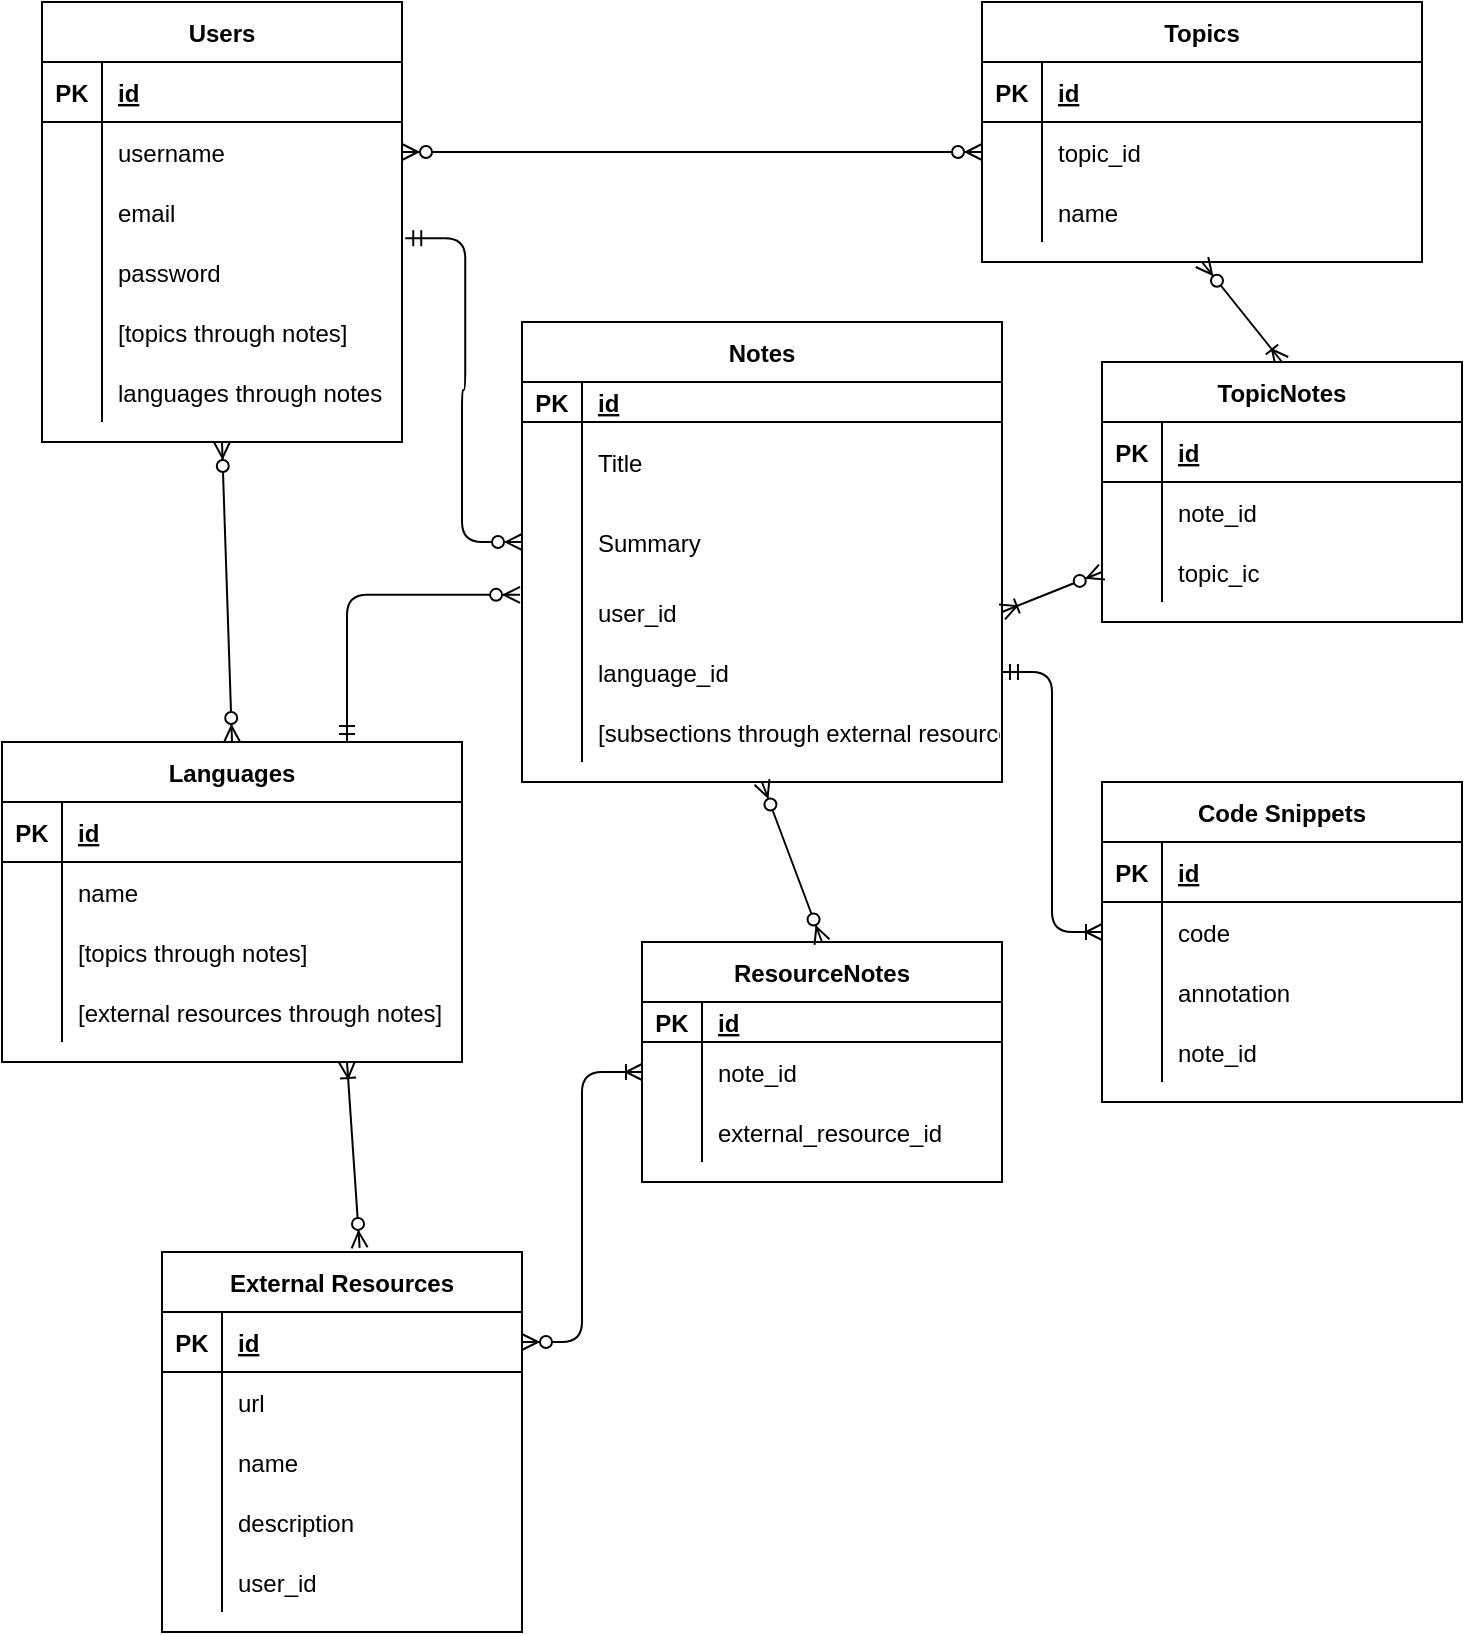 <mxfile version="13.6.2" type="github">
  <diagram id="3IAwDomSX4GTOxIave0a" name="Page-1">
    <mxGraphModel dx="982" dy="504" grid="1" gridSize="10" guides="1" tooltips="1" connect="1" arrows="1" fold="1" page="1" pageScale="1" pageWidth="850" pageHeight="1100" math="0" shadow="0">
      <root>
        <mxCell id="0" />
        <mxCell id="1" parent="0" />
        <mxCell id="mdlQwKb84h5tCR9vQMFx-60" value="" style="edgeStyle=entityRelationEdgeStyle;fontSize=12;html=1;endArrow=ERzeroToMany;startArrow=ERmandOne;entryX=0;entryY=0.5;entryDx=0;entryDy=0;exitX=1.009;exitY=-0.061;exitDx=0;exitDy=0;exitPerimeter=0;" parent="1" source="bAAhYgV04LeSds4EKRLH-11" edge="1" target="mdlQwKb84h5tCR9vQMFx-166">
          <mxGeometry width="100" height="100" relative="1" as="geometry">
            <mxPoint x="270" y="130" as="sourcePoint" />
            <mxPoint x="361.32" y="326.7" as="targetPoint" />
          </mxGeometry>
        </mxCell>
        <mxCell id="mdlQwKb84h5tCR9vQMFx-61" value="" style="edgeStyle=entityRelationEdgeStyle;fontSize=12;html=1;endArrow=ERzeroToMany;endFill=1;startArrow=ERzeroToMany;entryX=0;entryY=0.5;entryDx=0;entryDy=0;exitX=1;exitY=0.5;exitDx=0;exitDy=0;" parent="1" source="bAAhYgV04LeSds4EKRLH-5" target="mdlQwKb84h5tCR9vQMFx-8" edge="1">
          <mxGeometry width="100" height="100" relative="1" as="geometry">
            <mxPoint x="260" y="120" as="sourcePoint" />
            <mxPoint x="590" y="95" as="targetPoint" />
          </mxGeometry>
        </mxCell>
        <mxCell id="mdlQwKb84h5tCR9vQMFx-73" value="" style="fontSize=12;html=1;endArrow=ERzeroToMany;endFill=1;startArrow=ERzeroToMany;entryX=0.5;entryY=1;entryDx=0;entryDy=0;exitX=0.5;exitY=0;exitDx=0;exitDy=0;" parent="1" source="mdlQwKb84h5tCR9vQMFx-40" target="bAAhYgV04LeSds4EKRLH-1" edge="1">
          <mxGeometry width="100" height="100" relative="1" as="geometry">
            <mxPoint x="190" y="391" as="sourcePoint" />
            <mxPoint x="220" y="240" as="targetPoint" />
          </mxGeometry>
        </mxCell>
        <mxCell id="mdlQwKb84h5tCR9vQMFx-74" value="" style="fontSize=12;html=1;endArrow=ERzeroToMany;endFill=1;startArrow=ERoneToMany;exitX=1;exitY=0.5;exitDx=0;exitDy=0;entryX=0;entryY=0.5;entryDx=0;entryDy=0;startFill=0;" parent="1" source="mdlQwKb84h5tCR9vQMFx-24" target="mdlQwKb84h5tCR9vQMFx-131" edge="1">
          <mxGeometry width="100" height="100" relative="1" as="geometry">
            <mxPoint x="580.66" y="327.6" as="sourcePoint" />
            <mxPoint x="660" y="200" as="targetPoint" />
          </mxGeometry>
        </mxCell>
        <mxCell id="mdlQwKb84h5tCR9vQMFx-93" value="" style="edgeStyle=orthogonalEdgeStyle;fontSize=12;html=1;endArrow=ERoneToMany;startArrow=ERzeroToMany;exitX=1;exitY=0.5;exitDx=0;exitDy=0;" parent="1" source="mdlQwKb84h5tCR9vQMFx-28" target="mdlQwKb84h5tCR9vQMFx-142" edge="1">
          <mxGeometry width="100" height="100" relative="1" as="geometry">
            <mxPoint x="330" y="490" as="sourcePoint" />
            <mxPoint x="430" y="400" as="targetPoint" />
          </mxGeometry>
        </mxCell>
        <mxCell id="mdlQwKb84h5tCR9vQMFx-94" value="" style="fontSize=12;html=1;endArrow=ERoneToMany;startArrow=ERzeroToMany;exitX=0.549;exitY=-0.011;exitDx=0;exitDy=0;entryX=0.75;entryY=1;entryDx=0;entryDy=0;exitPerimeter=0;" parent="1" source="mdlQwKb84h5tCR9vQMFx-27" target="mdlQwKb84h5tCR9vQMFx-40" edge="1">
          <mxGeometry width="100" height="100" relative="1" as="geometry">
            <mxPoint x="520" y="515" as="sourcePoint" />
            <mxPoint x="370" y="440" as="targetPoint" />
          </mxGeometry>
        </mxCell>
        <mxCell id="mdlQwKb84h5tCR9vQMFx-96" value="" style="edgeStyle=orthogonalEdgeStyle;fontSize=12;html=1;endArrow=ERmandOne;startArrow=ERzeroToMany;entryX=0.75;entryY=0;entryDx=0;entryDy=0;exitX=-0.004;exitY=0.214;exitDx=0;exitDy=0;exitPerimeter=0;endFill=0;" parent="1" source="mdlQwKb84h5tCR9vQMFx-24" target="mdlQwKb84h5tCR9vQMFx-40" edge="1">
          <mxGeometry width="100" height="100" relative="1" as="geometry">
            <mxPoint x="270" y="290" as="sourcePoint" />
            <mxPoint x="310" y="290" as="targetPoint" />
          </mxGeometry>
        </mxCell>
        <mxCell id="mdlQwKb84h5tCR9vQMFx-137" value="" style="fontSize=12;html=1;endArrow=ERoneToMany;endFill=0;startArrow=ERzeroToMany;exitX=0.5;exitY=1;exitDx=0;exitDy=0;entryX=0.5;entryY=0;entryDx=0;entryDy=0;" parent="1" source="mdlQwKb84h5tCR9vQMFx-1" target="mdlQwKb84h5tCR9vQMFx-124" edge="1">
          <mxGeometry width="100" height="100" relative="1" as="geometry">
            <mxPoint x="680.54" y="192.6" as="sourcePoint" />
            <mxPoint x="770" y="210" as="targetPoint" />
          </mxGeometry>
        </mxCell>
        <mxCell id="bAAhYgV04LeSds4EKRLH-1" value="Users" style="shape=table;startSize=30;container=1;collapsible=1;childLayout=tableLayout;fixedRows=1;rowLines=0;fontStyle=1;align=center;resizeLast=1;" parent="1" vertex="1">
          <mxGeometry x="90" y="40" width="180" height="220" as="geometry" />
        </mxCell>
        <mxCell id="bAAhYgV04LeSds4EKRLH-2" value="" style="shape=partialRectangle;collapsible=0;dropTarget=0;pointerEvents=0;fillColor=none;top=0;left=0;bottom=1;right=0;points=[[0,0.5],[1,0.5]];portConstraint=eastwest;" parent="bAAhYgV04LeSds4EKRLH-1" vertex="1">
          <mxGeometry y="30" width="180" height="30" as="geometry" />
        </mxCell>
        <mxCell id="bAAhYgV04LeSds4EKRLH-3" value="PK" style="shape=partialRectangle;connectable=0;fillColor=none;top=0;left=0;bottom=0;right=0;fontStyle=1;overflow=hidden;" parent="bAAhYgV04LeSds4EKRLH-2" vertex="1">
          <mxGeometry width="30" height="30" as="geometry" />
        </mxCell>
        <mxCell id="bAAhYgV04LeSds4EKRLH-4" value="id" style="shape=partialRectangle;connectable=0;fillColor=none;top=0;left=0;bottom=0;right=0;align=left;spacingLeft=6;fontStyle=5;overflow=hidden;" parent="bAAhYgV04LeSds4EKRLH-2" vertex="1">
          <mxGeometry x="30" width="150" height="30" as="geometry" />
        </mxCell>
        <mxCell id="bAAhYgV04LeSds4EKRLH-5" value="" style="shape=partialRectangle;collapsible=0;dropTarget=0;pointerEvents=0;fillColor=none;top=0;left=0;bottom=0;right=0;points=[[0,0.5],[1,0.5]];portConstraint=eastwest;" parent="bAAhYgV04LeSds4EKRLH-1" vertex="1">
          <mxGeometry y="60" width="180" height="30" as="geometry" />
        </mxCell>
        <mxCell id="bAAhYgV04LeSds4EKRLH-6" value="" style="shape=partialRectangle;connectable=0;fillColor=none;top=0;left=0;bottom=0;right=0;editable=1;overflow=hidden;" parent="bAAhYgV04LeSds4EKRLH-5" vertex="1">
          <mxGeometry width="30" height="30" as="geometry" />
        </mxCell>
        <mxCell id="bAAhYgV04LeSds4EKRLH-7" value="username" style="shape=partialRectangle;connectable=0;fillColor=none;top=0;left=0;bottom=0;right=0;align=left;spacingLeft=6;overflow=hidden;" parent="bAAhYgV04LeSds4EKRLH-5" vertex="1">
          <mxGeometry x="30" width="150" height="30" as="geometry" />
        </mxCell>
        <mxCell id="bAAhYgV04LeSds4EKRLH-8" value="" style="shape=partialRectangle;collapsible=0;dropTarget=0;pointerEvents=0;fillColor=none;top=0;left=0;bottom=0;right=0;points=[[0,0.5],[1,0.5]];portConstraint=eastwest;" parent="bAAhYgV04LeSds4EKRLH-1" vertex="1">
          <mxGeometry y="90" width="180" height="30" as="geometry" />
        </mxCell>
        <mxCell id="bAAhYgV04LeSds4EKRLH-9" value="" style="shape=partialRectangle;connectable=0;fillColor=none;top=0;left=0;bottom=0;right=0;editable=1;overflow=hidden;" parent="bAAhYgV04LeSds4EKRLH-8" vertex="1">
          <mxGeometry width="30" height="30" as="geometry" />
        </mxCell>
        <mxCell id="bAAhYgV04LeSds4EKRLH-10" value="email" style="shape=partialRectangle;connectable=0;fillColor=none;top=0;left=0;bottom=0;right=0;align=left;spacingLeft=6;overflow=hidden;" parent="bAAhYgV04LeSds4EKRLH-8" vertex="1">
          <mxGeometry x="30" width="150" height="30" as="geometry" />
        </mxCell>
        <mxCell id="bAAhYgV04LeSds4EKRLH-11" value="" style="shape=partialRectangle;collapsible=0;dropTarget=0;pointerEvents=0;fillColor=none;top=0;left=0;bottom=0;right=0;points=[[0,0.5],[1,0.5]];portConstraint=eastwest;" parent="bAAhYgV04LeSds4EKRLH-1" vertex="1">
          <mxGeometry y="120" width="180" height="30" as="geometry" />
        </mxCell>
        <mxCell id="bAAhYgV04LeSds4EKRLH-12" value="" style="shape=partialRectangle;connectable=0;fillColor=none;top=0;left=0;bottom=0;right=0;editable=1;overflow=hidden;" parent="bAAhYgV04LeSds4EKRLH-11" vertex="1">
          <mxGeometry width="30" height="30" as="geometry" />
        </mxCell>
        <mxCell id="bAAhYgV04LeSds4EKRLH-13" value="password" style="shape=partialRectangle;connectable=0;fillColor=none;top=0;left=0;bottom=0;right=0;align=left;spacingLeft=6;overflow=hidden;" parent="bAAhYgV04LeSds4EKRLH-11" vertex="1">
          <mxGeometry x="30" width="150" height="30" as="geometry" />
        </mxCell>
        <mxCell id="mdlQwKb84h5tCR9vQMFx-163" value="" style="shape=partialRectangle;collapsible=0;dropTarget=0;pointerEvents=0;fillColor=none;top=0;left=0;bottom=0;right=0;points=[[0,0.5],[1,0.5]];portConstraint=eastwest;" parent="bAAhYgV04LeSds4EKRLH-1" vertex="1">
          <mxGeometry y="150" width="180" height="30" as="geometry" />
        </mxCell>
        <mxCell id="mdlQwKb84h5tCR9vQMFx-164" value="" style="shape=partialRectangle;connectable=0;fillColor=none;top=0;left=0;bottom=0;right=0;editable=1;overflow=hidden;" parent="mdlQwKb84h5tCR9vQMFx-163" vertex="1">
          <mxGeometry width="30" height="30" as="geometry" />
        </mxCell>
        <mxCell id="mdlQwKb84h5tCR9vQMFx-165" value="[topics through notes]" style="shape=partialRectangle;connectable=0;fillColor=none;top=0;left=0;bottom=0;right=0;align=left;spacingLeft=6;overflow=hidden;" parent="mdlQwKb84h5tCR9vQMFx-163" vertex="1">
          <mxGeometry x="30" width="150" height="30" as="geometry" />
        </mxCell>
        <mxCell id="mdlQwKb84h5tCR9vQMFx-192" value="" style="shape=partialRectangle;collapsible=0;dropTarget=0;pointerEvents=0;fillColor=none;top=0;left=0;bottom=0;right=0;points=[[0,0.5],[1,0.5]];portConstraint=eastwest;" parent="bAAhYgV04LeSds4EKRLH-1" vertex="1">
          <mxGeometry y="180" width="180" height="30" as="geometry" />
        </mxCell>
        <mxCell id="mdlQwKb84h5tCR9vQMFx-193" value="" style="shape=partialRectangle;connectable=0;fillColor=none;top=0;left=0;bottom=0;right=0;editable=1;overflow=hidden;" parent="mdlQwKb84h5tCR9vQMFx-192" vertex="1">
          <mxGeometry width="30" height="30" as="geometry" />
        </mxCell>
        <mxCell id="mdlQwKb84h5tCR9vQMFx-194" value="languages through notes" style="shape=partialRectangle;connectable=0;fillColor=none;top=0;left=0;bottom=0;right=0;align=left;spacingLeft=6;overflow=hidden;" parent="mdlQwKb84h5tCR9vQMFx-192" vertex="1">
          <mxGeometry x="30" width="150" height="30" as="geometry" />
        </mxCell>
        <mxCell id="mdlQwKb84h5tCR9vQMFx-124" value="TopicNotes" style="shape=table;startSize=30;container=1;collapsible=1;childLayout=tableLayout;fixedRows=1;rowLines=0;fontStyle=1;align=center;resizeLast=1;" parent="1" vertex="1">
          <mxGeometry x="620" y="220" width="180" height="130" as="geometry" />
        </mxCell>
        <mxCell id="mdlQwKb84h5tCR9vQMFx-125" value="" style="shape=partialRectangle;collapsible=0;dropTarget=0;pointerEvents=0;fillColor=none;top=0;left=0;bottom=1;right=0;points=[[0,0.5],[1,0.5]];portConstraint=eastwest;" parent="mdlQwKb84h5tCR9vQMFx-124" vertex="1">
          <mxGeometry y="30" width="180" height="30" as="geometry" />
        </mxCell>
        <mxCell id="mdlQwKb84h5tCR9vQMFx-126" value="PK" style="shape=partialRectangle;connectable=0;fillColor=none;top=0;left=0;bottom=0;right=0;fontStyle=1;overflow=hidden;" parent="mdlQwKb84h5tCR9vQMFx-125" vertex="1">
          <mxGeometry width="30" height="30" as="geometry" />
        </mxCell>
        <mxCell id="mdlQwKb84h5tCR9vQMFx-127" value="id" style="shape=partialRectangle;connectable=0;fillColor=none;top=0;left=0;bottom=0;right=0;align=left;spacingLeft=6;fontStyle=5;overflow=hidden;" parent="mdlQwKb84h5tCR9vQMFx-125" vertex="1">
          <mxGeometry x="30" width="150" height="30" as="geometry" />
        </mxCell>
        <mxCell id="mdlQwKb84h5tCR9vQMFx-128" value="" style="shape=partialRectangle;collapsible=0;dropTarget=0;pointerEvents=0;fillColor=none;top=0;left=0;bottom=0;right=0;points=[[0,0.5],[1,0.5]];portConstraint=eastwest;" parent="mdlQwKb84h5tCR9vQMFx-124" vertex="1">
          <mxGeometry y="60" width="180" height="30" as="geometry" />
        </mxCell>
        <mxCell id="mdlQwKb84h5tCR9vQMFx-129" value="" style="shape=partialRectangle;connectable=0;fillColor=none;top=0;left=0;bottom=0;right=0;editable=1;overflow=hidden;" parent="mdlQwKb84h5tCR9vQMFx-128" vertex="1">
          <mxGeometry width="30" height="30" as="geometry" />
        </mxCell>
        <mxCell id="mdlQwKb84h5tCR9vQMFx-130" value="note_id" style="shape=partialRectangle;connectable=0;fillColor=none;top=0;left=0;bottom=0;right=0;align=left;spacingLeft=6;overflow=hidden;" parent="mdlQwKb84h5tCR9vQMFx-128" vertex="1">
          <mxGeometry x="30" width="150" height="30" as="geometry" />
        </mxCell>
        <mxCell id="mdlQwKb84h5tCR9vQMFx-131" value="" style="shape=partialRectangle;collapsible=0;dropTarget=0;pointerEvents=0;fillColor=none;top=0;left=0;bottom=0;right=0;points=[[0,0.5],[1,0.5]];portConstraint=eastwest;" parent="mdlQwKb84h5tCR9vQMFx-124" vertex="1">
          <mxGeometry y="90" width="180" height="30" as="geometry" />
        </mxCell>
        <mxCell id="mdlQwKb84h5tCR9vQMFx-132" value="" style="shape=partialRectangle;connectable=0;fillColor=none;top=0;left=0;bottom=0;right=0;editable=1;overflow=hidden;" parent="mdlQwKb84h5tCR9vQMFx-131" vertex="1">
          <mxGeometry width="30" height="30" as="geometry" />
        </mxCell>
        <mxCell id="mdlQwKb84h5tCR9vQMFx-133" value="topic_ic" style="shape=partialRectangle;connectable=0;fillColor=none;top=0;left=0;bottom=0;right=0;align=left;spacingLeft=6;overflow=hidden;" parent="mdlQwKb84h5tCR9vQMFx-131" vertex="1">
          <mxGeometry x="30" width="150" height="30" as="geometry" />
        </mxCell>
        <mxCell id="mdlQwKb84h5tCR9vQMFx-1" value="Topics" style="shape=table;startSize=30;container=1;collapsible=1;childLayout=tableLayout;fixedRows=1;rowLines=0;fontStyle=1;align=center;resizeLast=1;" parent="1" vertex="1">
          <mxGeometry x="560" y="40" width="220" height="130" as="geometry" />
        </mxCell>
        <mxCell id="mdlQwKb84h5tCR9vQMFx-2" value="" style="shape=partialRectangle;collapsible=0;dropTarget=0;pointerEvents=0;fillColor=none;top=0;left=0;bottom=1;right=0;points=[[0,0.5],[1,0.5]];portConstraint=eastwest;" parent="mdlQwKb84h5tCR9vQMFx-1" vertex="1">
          <mxGeometry y="30" width="220" height="30" as="geometry" />
        </mxCell>
        <mxCell id="mdlQwKb84h5tCR9vQMFx-3" value="PK" style="shape=partialRectangle;connectable=0;fillColor=none;top=0;left=0;bottom=0;right=0;fontStyle=1;overflow=hidden;" parent="mdlQwKb84h5tCR9vQMFx-2" vertex="1">
          <mxGeometry width="30" height="30" as="geometry" />
        </mxCell>
        <mxCell id="mdlQwKb84h5tCR9vQMFx-4" value="id" style="shape=partialRectangle;connectable=0;fillColor=none;top=0;left=0;bottom=0;right=0;align=left;spacingLeft=6;fontStyle=5;overflow=hidden;" parent="mdlQwKb84h5tCR9vQMFx-2" vertex="1">
          <mxGeometry x="30" width="190" height="30" as="geometry" />
        </mxCell>
        <mxCell id="mdlQwKb84h5tCR9vQMFx-8" value="" style="shape=partialRectangle;collapsible=0;dropTarget=0;pointerEvents=0;fillColor=none;top=0;left=0;bottom=0;right=0;points=[[0,0.5],[1,0.5]];portConstraint=eastwest;" parent="mdlQwKb84h5tCR9vQMFx-1" vertex="1">
          <mxGeometry y="60" width="220" height="30" as="geometry" />
        </mxCell>
        <mxCell id="mdlQwKb84h5tCR9vQMFx-9" value="" style="shape=partialRectangle;connectable=0;fillColor=none;top=0;left=0;bottom=0;right=0;editable=1;overflow=hidden;" parent="mdlQwKb84h5tCR9vQMFx-8" vertex="1">
          <mxGeometry width="30" height="30" as="geometry" />
        </mxCell>
        <mxCell id="mdlQwKb84h5tCR9vQMFx-10" value="topic_id" style="shape=partialRectangle;connectable=0;fillColor=none;top=0;left=0;bottom=0;right=0;align=left;spacingLeft=6;overflow=hidden;" parent="mdlQwKb84h5tCR9vQMFx-8" vertex="1">
          <mxGeometry x="30" width="190" height="30" as="geometry" />
        </mxCell>
        <mxCell id="mdlQwKb84h5tCR9vQMFx-11" value="" style="shape=partialRectangle;collapsible=0;dropTarget=0;pointerEvents=0;fillColor=none;top=0;left=0;bottom=0;right=0;points=[[0,0.5],[1,0.5]];portConstraint=eastwest;" parent="mdlQwKb84h5tCR9vQMFx-1" vertex="1">
          <mxGeometry y="90" width="220" height="30" as="geometry" />
        </mxCell>
        <mxCell id="mdlQwKb84h5tCR9vQMFx-12" value="" style="shape=partialRectangle;connectable=0;fillColor=none;top=0;left=0;bottom=0;right=0;editable=1;overflow=hidden;" parent="mdlQwKb84h5tCR9vQMFx-11" vertex="1">
          <mxGeometry width="30" height="30" as="geometry" />
        </mxCell>
        <mxCell id="mdlQwKb84h5tCR9vQMFx-13" value="name" style="shape=partialRectangle;connectable=0;fillColor=none;top=0;left=0;bottom=0;right=0;align=left;spacingLeft=6;overflow=hidden;" parent="mdlQwKb84h5tCR9vQMFx-11" vertex="1">
          <mxGeometry x="30" width="190" height="30" as="geometry" />
        </mxCell>
        <mxCell id="mdlQwKb84h5tCR9vQMFx-14" value="Notes" style="shape=table;startSize=30;container=1;collapsible=1;childLayout=tableLayout;fixedRows=1;rowLines=0;fontStyle=1;align=center;resizeLast=1;" parent="1" vertex="1">
          <mxGeometry x="330" y="200" width="240" height="230" as="geometry" />
        </mxCell>
        <mxCell id="mdlQwKb84h5tCR9vQMFx-15" value="" style="shape=partialRectangle;collapsible=0;dropTarget=0;pointerEvents=0;fillColor=none;top=0;left=0;bottom=1;right=0;points=[[0,0.5],[1,0.5]];portConstraint=eastwest;" parent="mdlQwKb84h5tCR9vQMFx-14" vertex="1">
          <mxGeometry y="30" width="240" height="20" as="geometry" />
        </mxCell>
        <mxCell id="mdlQwKb84h5tCR9vQMFx-16" value="PK" style="shape=partialRectangle;connectable=0;fillColor=none;top=0;left=0;bottom=0;right=0;fontStyle=1;overflow=hidden;" parent="mdlQwKb84h5tCR9vQMFx-15" vertex="1">
          <mxGeometry width="30" height="20" as="geometry" />
        </mxCell>
        <mxCell id="mdlQwKb84h5tCR9vQMFx-17" value="id" style="shape=partialRectangle;connectable=0;fillColor=none;top=0;left=0;bottom=0;right=0;align=left;spacingLeft=6;fontStyle=5;overflow=hidden;" parent="mdlQwKb84h5tCR9vQMFx-15" vertex="1">
          <mxGeometry x="30" width="210" height="20" as="geometry" />
        </mxCell>
        <mxCell id="mdlQwKb84h5tCR9vQMFx-18" value="" style="shape=partialRectangle;collapsible=0;dropTarget=0;pointerEvents=0;fillColor=none;top=0;left=0;bottom=0;right=0;points=[[0,0.5],[1,0.5]];portConstraint=eastwest;" parent="mdlQwKb84h5tCR9vQMFx-14" vertex="1">
          <mxGeometry y="50" width="240" height="40" as="geometry" />
        </mxCell>
        <mxCell id="mdlQwKb84h5tCR9vQMFx-19" value="" style="shape=partialRectangle;connectable=0;fillColor=none;top=0;left=0;bottom=0;right=0;editable=1;overflow=hidden;" parent="mdlQwKb84h5tCR9vQMFx-18" vertex="1">
          <mxGeometry width="30" height="40" as="geometry" />
        </mxCell>
        <mxCell id="mdlQwKb84h5tCR9vQMFx-20" value="Title" style="shape=partialRectangle;connectable=0;fillColor=none;top=0;left=0;bottom=0;right=0;align=left;spacingLeft=6;overflow=hidden;" parent="mdlQwKb84h5tCR9vQMFx-18" vertex="1">
          <mxGeometry x="30" width="210" height="40" as="geometry" />
        </mxCell>
        <mxCell id="mdlQwKb84h5tCR9vQMFx-166" value="" style="shape=partialRectangle;collapsible=0;dropTarget=0;pointerEvents=0;fillColor=none;top=0;left=0;bottom=0;right=0;points=[[0,0.5],[1,0.5]];portConstraint=eastwest;" parent="mdlQwKb84h5tCR9vQMFx-14" vertex="1">
          <mxGeometry y="90" width="240" height="40" as="geometry" />
        </mxCell>
        <mxCell id="mdlQwKb84h5tCR9vQMFx-167" value="" style="shape=partialRectangle;connectable=0;fillColor=none;top=0;left=0;bottom=0;right=0;editable=1;overflow=hidden;" parent="mdlQwKb84h5tCR9vQMFx-166" vertex="1">
          <mxGeometry width="30" height="40" as="geometry" />
        </mxCell>
        <mxCell id="mdlQwKb84h5tCR9vQMFx-168" value="Summary" style="shape=partialRectangle;connectable=0;fillColor=none;top=0;left=0;bottom=0;right=0;align=left;spacingLeft=6;overflow=hidden;" parent="mdlQwKb84h5tCR9vQMFx-166" vertex="1">
          <mxGeometry x="30" width="210" height="40" as="geometry" />
        </mxCell>
        <mxCell id="mdlQwKb84h5tCR9vQMFx-24" value="" style="shape=partialRectangle;collapsible=0;dropTarget=0;pointerEvents=0;fillColor=none;top=0;left=0;bottom=0;right=0;points=[[0,0.5],[1,0.5]];portConstraint=eastwest;" parent="mdlQwKb84h5tCR9vQMFx-14" vertex="1">
          <mxGeometry y="130" width="240" height="30" as="geometry" />
        </mxCell>
        <mxCell id="mdlQwKb84h5tCR9vQMFx-25" value="" style="shape=partialRectangle;connectable=0;fillColor=none;top=0;left=0;bottom=0;right=0;editable=1;overflow=hidden;" parent="mdlQwKb84h5tCR9vQMFx-24" vertex="1">
          <mxGeometry width="30" height="30" as="geometry" />
        </mxCell>
        <mxCell id="mdlQwKb84h5tCR9vQMFx-26" value="user_id" style="shape=partialRectangle;connectable=0;fillColor=none;top=0;left=0;bottom=0;right=0;align=left;spacingLeft=6;overflow=hidden;" parent="mdlQwKb84h5tCR9vQMFx-24" vertex="1">
          <mxGeometry x="30" width="210" height="30" as="geometry" />
        </mxCell>
        <mxCell id="mdlQwKb84h5tCR9vQMFx-105" value="" style="shape=partialRectangle;collapsible=0;dropTarget=0;pointerEvents=0;fillColor=none;top=0;left=0;bottom=0;right=0;points=[[0,0.5],[1,0.5]];portConstraint=eastwest;" parent="mdlQwKb84h5tCR9vQMFx-14" vertex="1">
          <mxGeometry y="160" width="240" height="30" as="geometry" />
        </mxCell>
        <mxCell id="mdlQwKb84h5tCR9vQMFx-106" value="" style="shape=partialRectangle;connectable=0;fillColor=none;top=0;left=0;bottom=0;right=0;editable=1;overflow=hidden;" parent="mdlQwKb84h5tCR9vQMFx-105" vertex="1">
          <mxGeometry width="30" height="30" as="geometry" />
        </mxCell>
        <mxCell id="mdlQwKb84h5tCR9vQMFx-107" value="language_id" style="shape=partialRectangle;connectable=0;fillColor=none;top=0;left=0;bottom=0;right=0;align=left;spacingLeft=6;overflow=hidden;" parent="mdlQwKb84h5tCR9vQMFx-105" vertex="1">
          <mxGeometry x="30" width="210" height="30" as="geometry" />
        </mxCell>
        <mxCell id="mdlQwKb84h5tCR9vQMFx-156" value="" style="shape=partialRectangle;collapsible=0;dropTarget=0;pointerEvents=0;fillColor=none;top=0;left=0;bottom=0;right=0;points=[[0,0.5],[1,0.5]];portConstraint=eastwest;" parent="mdlQwKb84h5tCR9vQMFx-14" vertex="1">
          <mxGeometry y="190" width="240" height="30" as="geometry" />
        </mxCell>
        <mxCell id="mdlQwKb84h5tCR9vQMFx-157" value="" style="shape=partialRectangle;connectable=0;fillColor=none;top=0;left=0;bottom=0;right=0;editable=1;overflow=hidden;" parent="mdlQwKb84h5tCR9vQMFx-156" vertex="1">
          <mxGeometry width="30" height="30" as="geometry" />
        </mxCell>
        <mxCell id="mdlQwKb84h5tCR9vQMFx-158" value="[subsections through external resources]" style="shape=partialRectangle;connectable=0;fillColor=none;top=0;left=0;bottom=0;right=0;align=left;spacingLeft=6;overflow=hidden;" parent="mdlQwKb84h5tCR9vQMFx-156" vertex="1">
          <mxGeometry x="30" width="210" height="30" as="geometry" />
        </mxCell>
        <mxCell id="mdlQwKb84h5tCR9vQMFx-27" value="External Resources" style="shape=table;startSize=30;container=1;collapsible=1;childLayout=tableLayout;fixedRows=1;rowLines=0;fontStyle=1;align=center;resizeLast=1;" parent="1" vertex="1">
          <mxGeometry x="150" y="665" width="180" height="190" as="geometry" />
        </mxCell>
        <mxCell id="mdlQwKb84h5tCR9vQMFx-28" value="" style="shape=partialRectangle;collapsible=0;dropTarget=0;pointerEvents=0;fillColor=none;top=0;left=0;bottom=1;right=0;points=[[0,0.5],[1,0.5]];portConstraint=eastwest;" parent="mdlQwKb84h5tCR9vQMFx-27" vertex="1">
          <mxGeometry y="30" width="180" height="30" as="geometry" />
        </mxCell>
        <mxCell id="mdlQwKb84h5tCR9vQMFx-29" value="PK" style="shape=partialRectangle;connectable=0;fillColor=none;top=0;left=0;bottom=0;right=0;fontStyle=1;overflow=hidden;" parent="mdlQwKb84h5tCR9vQMFx-28" vertex="1">
          <mxGeometry width="30" height="30" as="geometry" />
        </mxCell>
        <mxCell id="mdlQwKb84h5tCR9vQMFx-30" value="id" style="shape=partialRectangle;connectable=0;fillColor=none;top=0;left=0;bottom=0;right=0;align=left;spacingLeft=6;fontStyle=5;overflow=hidden;" parent="mdlQwKb84h5tCR9vQMFx-28" vertex="1">
          <mxGeometry x="30" width="150" height="30" as="geometry" />
        </mxCell>
        <mxCell id="mdlQwKb84h5tCR9vQMFx-31" value="" style="shape=partialRectangle;collapsible=0;dropTarget=0;pointerEvents=0;fillColor=none;top=0;left=0;bottom=0;right=0;points=[[0,0.5],[1,0.5]];portConstraint=eastwest;" parent="mdlQwKb84h5tCR9vQMFx-27" vertex="1">
          <mxGeometry y="60" width="180" height="30" as="geometry" />
        </mxCell>
        <mxCell id="mdlQwKb84h5tCR9vQMFx-32" value="" style="shape=partialRectangle;connectable=0;fillColor=none;top=0;left=0;bottom=0;right=0;editable=1;overflow=hidden;" parent="mdlQwKb84h5tCR9vQMFx-31" vertex="1">
          <mxGeometry width="30" height="30" as="geometry" />
        </mxCell>
        <mxCell id="mdlQwKb84h5tCR9vQMFx-33" value="url" style="shape=partialRectangle;connectable=0;fillColor=none;top=0;left=0;bottom=0;right=0;align=left;spacingLeft=6;overflow=hidden;" parent="mdlQwKb84h5tCR9vQMFx-31" vertex="1">
          <mxGeometry x="30" width="150" height="30" as="geometry" />
        </mxCell>
        <mxCell id="mdlQwKb84h5tCR9vQMFx-34" value="" style="shape=partialRectangle;collapsible=0;dropTarget=0;pointerEvents=0;fillColor=none;top=0;left=0;bottom=0;right=0;points=[[0,0.5],[1,0.5]];portConstraint=eastwest;" parent="mdlQwKb84h5tCR9vQMFx-27" vertex="1">
          <mxGeometry y="90" width="180" height="30" as="geometry" />
        </mxCell>
        <mxCell id="mdlQwKb84h5tCR9vQMFx-35" value="" style="shape=partialRectangle;connectable=0;fillColor=none;top=0;left=0;bottom=0;right=0;editable=1;overflow=hidden;" parent="mdlQwKb84h5tCR9vQMFx-34" vertex="1">
          <mxGeometry width="30" height="30" as="geometry" />
        </mxCell>
        <mxCell id="mdlQwKb84h5tCR9vQMFx-36" value="name" style="shape=partialRectangle;connectable=0;fillColor=none;top=0;left=0;bottom=0;right=0;align=left;spacingLeft=6;overflow=hidden;" parent="mdlQwKb84h5tCR9vQMFx-34" vertex="1">
          <mxGeometry x="30" width="150" height="30" as="geometry" />
        </mxCell>
        <mxCell id="mdlQwKb84h5tCR9vQMFx-37" value="" style="shape=partialRectangle;collapsible=0;dropTarget=0;pointerEvents=0;fillColor=none;top=0;left=0;bottom=0;right=0;points=[[0,0.5],[1,0.5]];portConstraint=eastwest;" parent="mdlQwKb84h5tCR9vQMFx-27" vertex="1">
          <mxGeometry y="120" width="180" height="30" as="geometry" />
        </mxCell>
        <mxCell id="mdlQwKb84h5tCR9vQMFx-38" value="" style="shape=partialRectangle;connectable=0;fillColor=none;top=0;left=0;bottom=0;right=0;editable=1;overflow=hidden;" parent="mdlQwKb84h5tCR9vQMFx-37" vertex="1">
          <mxGeometry width="30" height="30" as="geometry" />
        </mxCell>
        <mxCell id="mdlQwKb84h5tCR9vQMFx-39" value="description" style="shape=partialRectangle;connectable=0;fillColor=none;top=0;left=0;bottom=0;right=0;align=left;spacingLeft=6;overflow=hidden;" parent="mdlQwKb84h5tCR9vQMFx-37" vertex="1">
          <mxGeometry x="30" width="150" height="30" as="geometry" />
        </mxCell>
        <mxCell id="fiZZPEl3Fj-qhCzlXMPJ-1" value="" style="shape=partialRectangle;collapsible=0;dropTarget=0;pointerEvents=0;fillColor=none;top=0;left=0;bottom=0;right=0;points=[[0,0.5],[1,0.5]];portConstraint=eastwest;" parent="mdlQwKb84h5tCR9vQMFx-27" vertex="1">
          <mxGeometry y="150" width="180" height="30" as="geometry" />
        </mxCell>
        <mxCell id="fiZZPEl3Fj-qhCzlXMPJ-2" value="" style="shape=partialRectangle;connectable=0;fillColor=none;top=0;left=0;bottom=0;right=0;editable=1;overflow=hidden;" parent="fiZZPEl3Fj-qhCzlXMPJ-1" vertex="1">
          <mxGeometry width="30" height="30" as="geometry" />
        </mxCell>
        <mxCell id="fiZZPEl3Fj-qhCzlXMPJ-3" value="user_id" style="shape=partialRectangle;connectable=0;fillColor=none;top=0;left=0;bottom=0;right=0;align=left;spacingLeft=6;overflow=hidden;" parent="fiZZPEl3Fj-qhCzlXMPJ-1" vertex="1">
          <mxGeometry x="30" width="150" height="30" as="geometry" />
        </mxCell>
        <mxCell id="mdlQwKb84h5tCR9vQMFx-138" value="ResourceNotes" style="shape=table;startSize=30;container=1;collapsible=1;childLayout=tableLayout;fixedRows=1;rowLines=0;fontStyle=1;align=center;resizeLast=1;" parent="1" vertex="1">
          <mxGeometry x="390" y="510" width="180" height="120" as="geometry" />
        </mxCell>
        <mxCell id="mdlQwKb84h5tCR9vQMFx-139" value="" style="shape=partialRectangle;collapsible=0;dropTarget=0;pointerEvents=0;fillColor=none;top=0;left=0;bottom=1;right=0;points=[[0,0.5],[1,0.5]];portConstraint=eastwest;" parent="mdlQwKb84h5tCR9vQMFx-138" vertex="1">
          <mxGeometry y="30" width="180" height="20" as="geometry" />
        </mxCell>
        <mxCell id="mdlQwKb84h5tCR9vQMFx-140" value="PK" style="shape=partialRectangle;connectable=0;fillColor=none;top=0;left=0;bottom=0;right=0;fontStyle=1;overflow=hidden;" parent="mdlQwKb84h5tCR9vQMFx-139" vertex="1">
          <mxGeometry width="30" height="20" as="geometry" />
        </mxCell>
        <mxCell id="mdlQwKb84h5tCR9vQMFx-141" value="id" style="shape=partialRectangle;connectable=0;fillColor=none;top=0;left=0;bottom=0;right=0;align=left;spacingLeft=6;fontStyle=5;overflow=hidden;" parent="mdlQwKb84h5tCR9vQMFx-139" vertex="1">
          <mxGeometry x="30" width="150" height="20" as="geometry" />
        </mxCell>
        <mxCell id="mdlQwKb84h5tCR9vQMFx-142" value="" style="shape=partialRectangle;collapsible=0;dropTarget=0;pointerEvents=0;fillColor=none;top=0;left=0;bottom=0;right=0;points=[[0,0.5],[1,0.5]];portConstraint=eastwest;" parent="mdlQwKb84h5tCR9vQMFx-138" vertex="1">
          <mxGeometry y="50" width="180" height="30" as="geometry" />
        </mxCell>
        <mxCell id="mdlQwKb84h5tCR9vQMFx-143" value="" style="shape=partialRectangle;connectable=0;fillColor=none;top=0;left=0;bottom=0;right=0;editable=1;overflow=hidden;" parent="mdlQwKb84h5tCR9vQMFx-142" vertex="1">
          <mxGeometry width="30" height="30" as="geometry" />
        </mxCell>
        <mxCell id="mdlQwKb84h5tCR9vQMFx-144" value="note_id" style="shape=partialRectangle;connectable=0;fillColor=none;top=0;left=0;bottom=0;right=0;align=left;spacingLeft=6;overflow=hidden;" parent="mdlQwKb84h5tCR9vQMFx-142" vertex="1">
          <mxGeometry x="30" width="150" height="30" as="geometry" />
        </mxCell>
        <mxCell id="mdlQwKb84h5tCR9vQMFx-145" value="" style="shape=partialRectangle;collapsible=0;dropTarget=0;pointerEvents=0;fillColor=none;top=0;left=0;bottom=0;right=0;points=[[0,0.5],[1,0.5]];portConstraint=eastwest;" parent="mdlQwKb84h5tCR9vQMFx-138" vertex="1">
          <mxGeometry y="80" width="180" height="30" as="geometry" />
        </mxCell>
        <mxCell id="mdlQwKb84h5tCR9vQMFx-146" value="" style="shape=partialRectangle;connectable=0;fillColor=none;top=0;left=0;bottom=0;right=0;editable=1;overflow=hidden;" parent="mdlQwKb84h5tCR9vQMFx-145" vertex="1">
          <mxGeometry width="30" height="30" as="geometry" />
        </mxCell>
        <mxCell id="mdlQwKb84h5tCR9vQMFx-147" value="external_resource_id" style="shape=partialRectangle;connectable=0;fillColor=none;top=0;left=0;bottom=0;right=0;align=left;spacingLeft=6;overflow=hidden;" parent="mdlQwKb84h5tCR9vQMFx-145" vertex="1">
          <mxGeometry x="30" width="150" height="30" as="geometry" />
        </mxCell>
        <mxCell id="mdlQwKb84h5tCR9vQMFx-149" value="" style="fontSize=12;html=1;endArrow=ERzeroToMany;endFill=1;startArrow=ERzeroToMany;entryX=0.5;entryY=1;entryDx=0;entryDy=0;exitX=0.5;exitY=0;exitDx=0;exitDy=0;" parent="1" source="mdlQwKb84h5tCR9vQMFx-138" target="mdlQwKb84h5tCR9vQMFx-14" edge="1">
          <mxGeometry width="100" height="100" relative="1" as="geometry">
            <mxPoint x="330" y="550" as="sourcePoint" />
            <mxPoint x="430" y="450" as="targetPoint" />
          </mxGeometry>
        </mxCell>
        <mxCell id="mdlQwKb84h5tCR9vQMFx-159" style="edgeStyle=none;rounded=0;orthogonalLoop=1;jettySize=auto;html=1;exitX=0.25;exitY=0;exitDx=0;exitDy=0;endArrow=ERmandOne;endFill=0;" parent="1" source="mdlQwKb84h5tCR9vQMFx-124" target="mdlQwKb84h5tCR9vQMFx-124" edge="1">
          <mxGeometry relative="1" as="geometry" />
        </mxCell>
        <mxCell id="mdlQwKb84h5tCR9vQMFx-182" value="" style="edgeStyle=orthogonalEdgeStyle;fontSize=12;html=1;endArrow=ERoneToMany;startArrow=ERmandOne;exitX=1;exitY=0.5;exitDx=0;exitDy=0;entryX=0;entryY=0.5;entryDx=0;entryDy=0;" parent="1" source="mdlQwKb84h5tCR9vQMFx-105" target="mdlQwKb84h5tCR9vQMFx-173" edge="1">
          <mxGeometry width="100" height="100" relative="1" as="geometry">
            <mxPoint x="470" y="550" as="sourcePoint" />
            <mxPoint x="570" y="450" as="targetPoint" />
          </mxGeometry>
        </mxCell>
        <mxCell id="mdlQwKb84h5tCR9vQMFx-40" value="Languages" style="shape=table;startSize=30;container=1;collapsible=1;childLayout=tableLayout;fixedRows=1;rowLines=0;fontStyle=1;align=center;resizeLast=1;" parent="1" vertex="1">
          <mxGeometry x="70" y="410" width="230" height="160" as="geometry" />
        </mxCell>
        <mxCell id="mdlQwKb84h5tCR9vQMFx-41" value="" style="shape=partialRectangle;collapsible=0;dropTarget=0;pointerEvents=0;fillColor=none;top=0;left=0;bottom=1;right=0;points=[[0,0.5],[1,0.5]];portConstraint=eastwest;" parent="mdlQwKb84h5tCR9vQMFx-40" vertex="1">
          <mxGeometry y="30" width="230" height="30" as="geometry" />
        </mxCell>
        <mxCell id="mdlQwKb84h5tCR9vQMFx-42" value="PK" style="shape=partialRectangle;connectable=0;fillColor=none;top=0;left=0;bottom=0;right=0;fontStyle=1;overflow=hidden;" parent="mdlQwKb84h5tCR9vQMFx-41" vertex="1">
          <mxGeometry width="30" height="30" as="geometry" />
        </mxCell>
        <mxCell id="mdlQwKb84h5tCR9vQMFx-43" value="id" style="shape=partialRectangle;connectable=0;fillColor=none;top=0;left=0;bottom=0;right=0;align=left;spacingLeft=6;fontStyle=5;overflow=hidden;" parent="mdlQwKb84h5tCR9vQMFx-41" vertex="1">
          <mxGeometry x="30" width="200" height="30" as="geometry" />
        </mxCell>
        <mxCell id="mdlQwKb84h5tCR9vQMFx-44" value="" style="shape=partialRectangle;collapsible=0;dropTarget=0;pointerEvents=0;fillColor=none;top=0;left=0;bottom=0;right=0;points=[[0,0.5],[1,0.5]];portConstraint=eastwest;" parent="mdlQwKb84h5tCR9vQMFx-40" vertex="1">
          <mxGeometry y="60" width="230" height="30" as="geometry" />
        </mxCell>
        <mxCell id="mdlQwKb84h5tCR9vQMFx-45" value="" style="shape=partialRectangle;connectable=0;fillColor=none;top=0;left=0;bottom=0;right=0;editable=1;overflow=hidden;" parent="mdlQwKb84h5tCR9vQMFx-44" vertex="1">
          <mxGeometry width="30" height="30" as="geometry" />
        </mxCell>
        <mxCell id="mdlQwKb84h5tCR9vQMFx-46" value="name" style="shape=partialRectangle;connectable=0;fillColor=none;top=0;left=0;bottom=0;right=0;align=left;spacingLeft=6;overflow=hidden;" parent="mdlQwKb84h5tCR9vQMFx-44" vertex="1">
          <mxGeometry x="30" width="200" height="30" as="geometry" />
        </mxCell>
        <mxCell id="mdlQwKb84h5tCR9vQMFx-47" value="" style="shape=partialRectangle;collapsible=0;dropTarget=0;pointerEvents=0;fillColor=none;top=0;left=0;bottom=0;right=0;points=[[0,0.5],[1,0.5]];portConstraint=eastwest;" parent="mdlQwKb84h5tCR9vQMFx-40" vertex="1">
          <mxGeometry y="90" width="230" height="30" as="geometry" />
        </mxCell>
        <mxCell id="mdlQwKb84h5tCR9vQMFx-48" value="" style="shape=partialRectangle;connectable=0;fillColor=none;top=0;left=0;bottom=0;right=0;editable=1;overflow=hidden;" parent="mdlQwKb84h5tCR9vQMFx-47" vertex="1">
          <mxGeometry width="30" height="30" as="geometry" />
        </mxCell>
        <mxCell id="mdlQwKb84h5tCR9vQMFx-49" value="[topics through notes]" style="shape=partialRectangle;connectable=0;fillColor=none;top=0;left=0;bottom=0;right=0;align=left;spacingLeft=6;overflow=hidden;" parent="mdlQwKb84h5tCR9vQMFx-47" vertex="1">
          <mxGeometry x="30" width="200" height="30" as="geometry" />
        </mxCell>
        <mxCell id="mdlQwKb84h5tCR9vQMFx-186" value="" style="shape=partialRectangle;collapsible=0;dropTarget=0;pointerEvents=0;fillColor=none;top=0;left=0;bottom=0;right=0;points=[[0,0.5],[1,0.5]];portConstraint=eastwest;" parent="mdlQwKb84h5tCR9vQMFx-40" vertex="1">
          <mxGeometry y="120" width="230" height="30" as="geometry" />
        </mxCell>
        <mxCell id="mdlQwKb84h5tCR9vQMFx-187" value="" style="shape=partialRectangle;connectable=0;fillColor=none;top=0;left=0;bottom=0;right=0;editable=1;overflow=hidden;" parent="mdlQwKb84h5tCR9vQMFx-186" vertex="1">
          <mxGeometry width="30" height="30" as="geometry" />
        </mxCell>
        <mxCell id="mdlQwKb84h5tCR9vQMFx-188" value="[external resources through notes]" style="shape=partialRectangle;connectable=0;fillColor=none;top=0;left=0;bottom=0;right=0;align=left;spacingLeft=6;overflow=hidden;" parent="mdlQwKb84h5tCR9vQMFx-186" vertex="1">
          <mxGeometry x="30" width="200" height="30" as="geometry" />
        </mxCell>
        <mxCell id="mdlQwKb84h5tCR9vQMFx-169" value="Code Snippets" style="shape=table;startSize=30;container=1;collapsible=1;childLayout=tableLayout;fixedRows=1;rowLines=0;fontStyle=1;align=center;resizeLast=1;" parent="1" vertex="1">
          <mxGeometry x="620" y="430" width="180" height="160" as="geometry" />
        </mxCell>
        <mxCell id="mdlQwKb84h5tCR9vQMFx-170" value="" style="shape=partialRectangle;collapsible=0;dropTarget=0;pointerEvents=0;fillColor=none;top=0;left=0;bottom=1;right=0;points=[[0,0.5],[1,0.5]];portConstraint=eastwest;" parent="mdlQwKb84h5tCR9vQMFx-169" vertex="1">
          <mxGeometry y="30" width="180" height="30" as="geometry" />
        </mxCell>
        <mxCell id="mdlQwKb84h5tCR9vQMFx-171" value="PK" style="shape=partialRectangle;connectable=0;fillColor=none;top=0;left=0;bottom=0;right=0;fontStyle=1;overflow=hidden;" parent="mdlQwKb84h5tCR9vQMFx-170" vertex="1">
          <mxGeometry width="30" height="30" as="geometry" />
        </mxCell>
        <mxCell id="mdlQwKb84h5tCR9vQMFx-172" value="id" style="shape=partialRectangle;connectable=0;fillColor=none;top=0;left=0;bottom=0;right=0;align=left;spacingLeft=6;fontStyle=5;overflow=hidden;" parent="mdlQwKb84h5tCR9vQMFx-170" vertex="1">
          <mxGeometry x="30" width="150" height="30" as="geometry" />
        </mxCell>
        <mxCell id="mdlQwKb84h5tCR9vQMFx-173" value="" style="shape=partialRectangle;collapsible=0;dropTarget=0;pointerEvents=0;fillColor=none;top=0;left=0;bottom=0;right=0;points=[[0,0.5],[1,0.5]];portConstraint=eastwest;" parent="mdlQwKb84h5tCR9vQMFx-169" vertex="1">
          <mxGeometry y="60" width="180" height="30" as="geometry" />
        </mxCell>
        <mxCell id="mdlQwKb84h5tCR9vQMFx-174" value="" style="shape=partialRectangle;connectable=0;fillColor=none;top=0;left=0;bottom=0;right=0;editable=1;overflow=hidden;" parent="mdlQwKb84h5tCR9vQMFx-173" vertex="1">
          <mxGeometry width="30" height="30" as="geometry" />
        </mxCell>
        <mxCell id="mdlQwKb84h5tCR9vQMFx-175" value="code" style="shape=partialRectangle;connectable=0;fillColor=none;top=0;left=0;bottom=0;right=0;align=left;spacingLeft=6;overflow=hidden;" parent="mdlQwKb84h5tCR9vQMFx-173" vertex="1">
          <mxGeometry x="30" width="150" height="30" as="geometry" />
        </mxCell>
        <mxCell id="mdlQwKb84h5tCR9vQMFx-176" value="" style="shape=partialRectangle;collapsible=0;dropTarget=0;pointerEvents=0;fillColor=none;top=0;left=0;bottom=0;right=0;points=[[0,0.5],[1,0.5]];portConstraint=eastwest;" parent="mdlQwKb84h5tCR9vQMFx-169" vertex="1">
          <mxGeometry y="90" width="180" height="30" as="geometry" />
        </mxCell>
        <mxCell id="mdlQwKb84h5tCR9vQMFx-177" value="" style="shape=partialRectangle;connectable=0;fillColor=none;top=0;left=0;bottom=0;right=0;editable=1;overflow=hidden;" parent="mdlQwKb84h5tCR9vQMFx-176" vertex="1">
          <mxGeometry width="30" height="30" as="geometry" />
        </mxCell>
        <mxCell id="mdlQwKb84h5tCR9vQMFx-178" value="annotation" style="shape=partialRectangle;connectable=0;fillColor=none;top=0;left=0;bottom=0;right=0;align=left;spacingLeft=6;overflow=hidden;" parent="mdlQwKb84h5tCR9vQMFx-176" vertex="1">
          <mxGeometry x="30" width="150" height="30" as="geometry" />
        </mxCell>
        <mxCell id="mdlQwKb84h5tCR9vQMFx-183" value="" style="shape=partialRectangle;collapsible=0;dropTarget=0;pointerEvents=0;fillColor=none;top=0;left=0;bottom=0;right=0;points=[[0,0.5],[1,0.5]];portConstraint=eastwest;" parent="mdlQwKb84h5tCR9vQMFx-169" vertex="1">
          <mxGeometry y="120" width="180" height="30" as="geometry" />
        </mxCell>
        <mxCell id="mdlQwKb84h5tCR9vQMFx-184" value="" style="shape=partialRectangle;connectable=0;fillColor=none;top=0;left=0;bottom=0;right=0;editable=1;overflow=hidden;" parent="mdlQwKb84h5tCR9vQMFx-183" vertex="1">
          <mxGeometry width="30" height="30" as="geometry" />
        </mxCell>
        <mxCell id="mdlQwKb84h5tCR9vQMFx-185" value="note_id" style="shape=partialRectangle;connectable=0;fillColor=none;top=0;left=0;bottom=0;right=0;align=left;spacingLeft=6;overflow=hidden;" parent="mdlQwKb84h5tCR9vQMFx-183" vertex="1">
          <mxGeometry x="30" width="150" height="30" as="geometry" />
        </mxCell>
      </root>
    </mxGraphModel>
  </diagram>
</mxfile>
